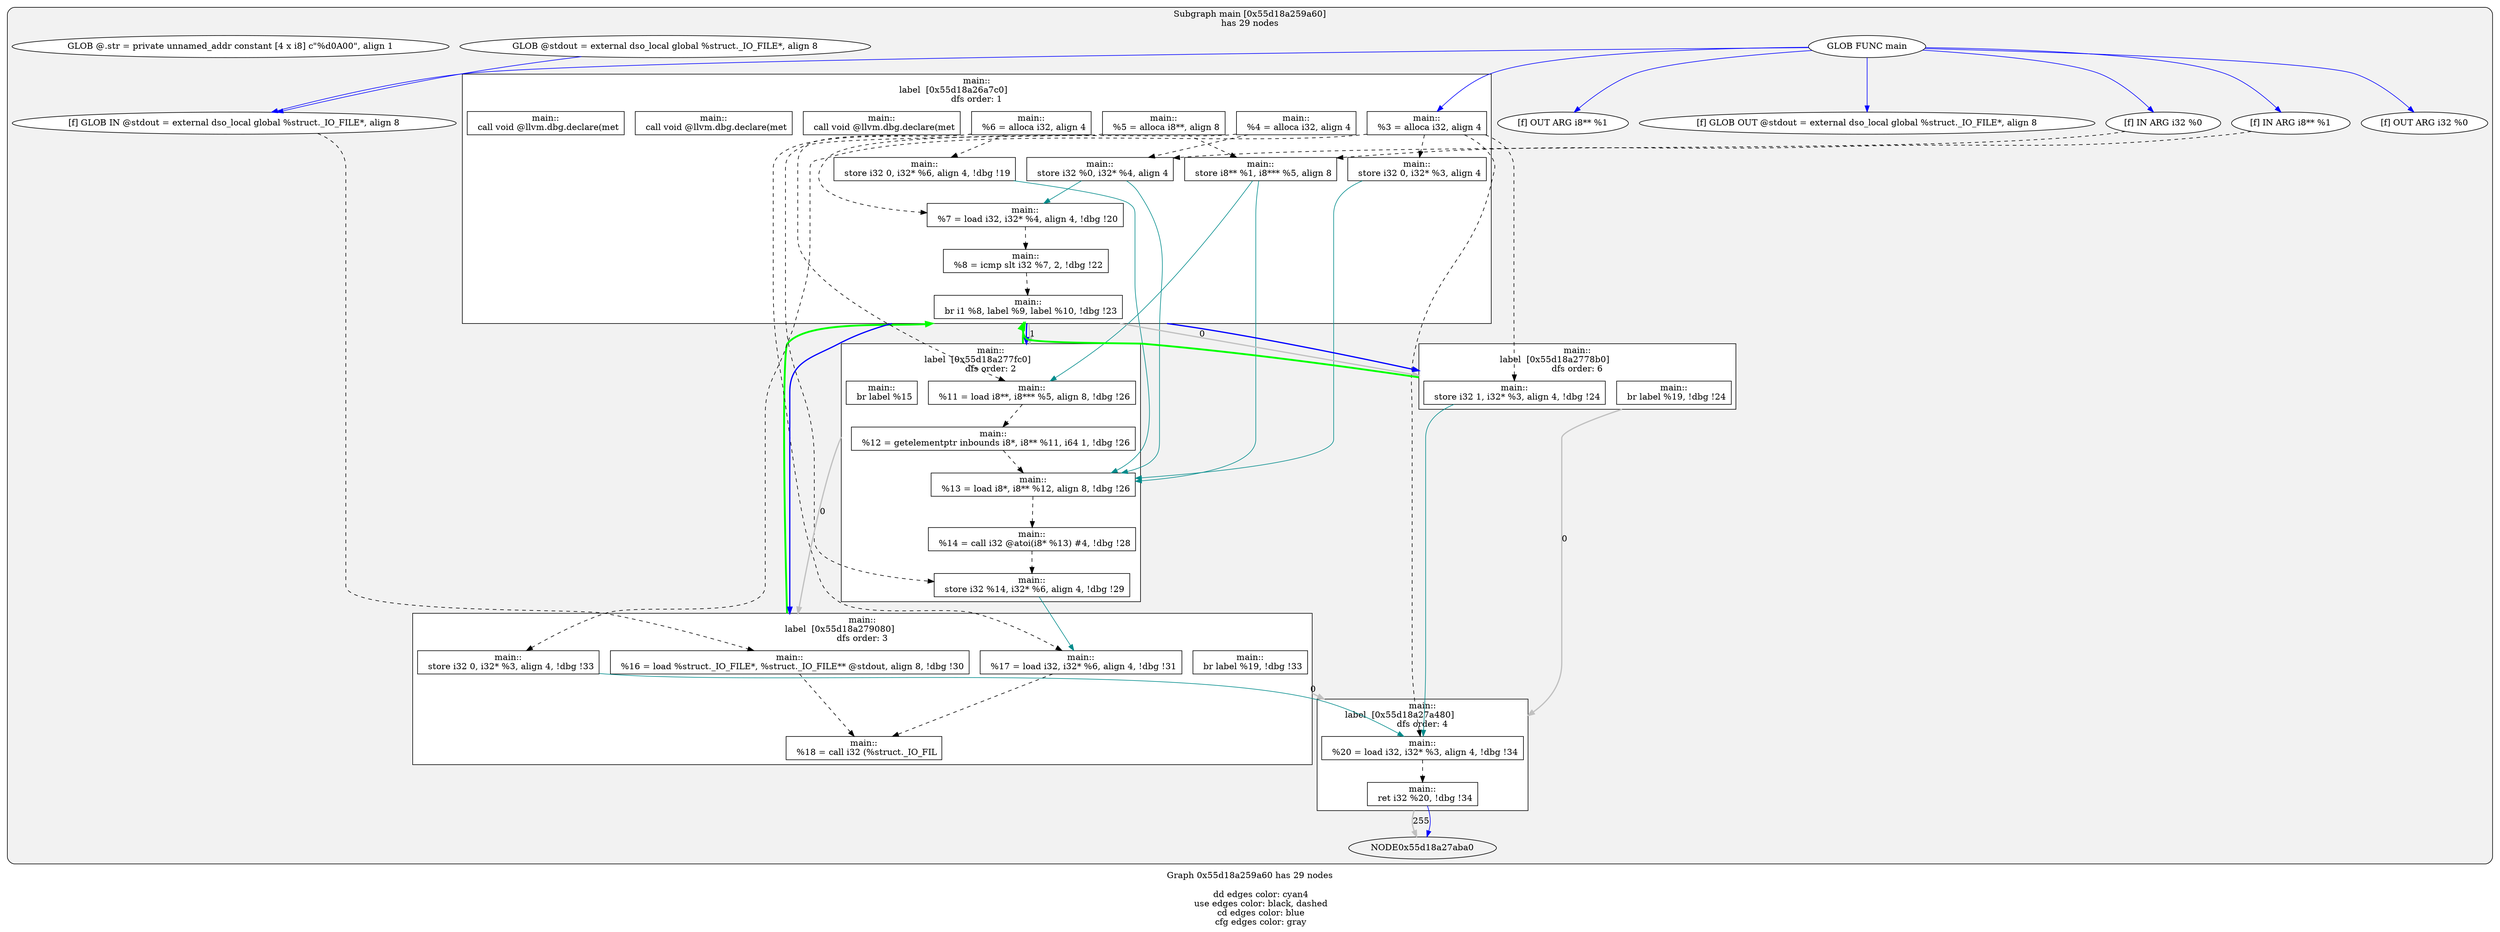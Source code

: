 digraph "DependenceGraph" {
	compound=true label="Graph 0x55d18a259a60 has 29 nodes\n
	dd edges color: cyan4
	use edges color: black, dashed
	cd edges color: blue
	cfg edges color: gray"

	/* subgraph 0x55d18a259a60 nodes */
	subgraph cluster_0x55d18a259a60 {
		style="filled, rounded" fillcolor=gray95
		label="Subgraph main [0x55d18a259a60]\nhas 29 nodes
"
		NODE0x55d18a274f50 [label="[f] IN ARG i32 %0" style=filled fillcolor=white]
		/* -- node 0x55d18a268120
		 * ------------------------------------------- */
		/* DD edges */
		/* USE edges */
		NODE0x55d18a274f50 -> NODE0x55d18a2763b0 [color="black" rank=max style="dashed"]
		/* CD edges */
		/* ID edges */
		NODE0x55d18a275150 [label="[f] OUT ARG i32 %0" style=filled fillcolor=white]
		/* -- node 0x55d18a268120
		 * ------------------------------------------- */
		/* DD edges */
		/* USE edges */
		/* CD edges */
		/* ID edges */
		NODE0x55d18a2753d0 [label="[f] IN ARG i8** %1" style=filled fillcolor=white]
		/* -- node 0x55d18a268148
		 * ------------------------------------------- */
		/* DD edges */
		/* USE edges */
		NODE0x55d18a2753d0 -> NODE0x55d18a276830 [color="black" rank=max style="dashed"]
		/* CD edges */
		/* ID edges */
		NODE0x55d18a2755d0 [label="[f] OUT ARG i8** %1" style=filled fillcolor=white]
		/* -- node 0x55d18a268148
		 * ------------------------------------------- */
		/* DD edges */
		/* USE edges */
		/* CD edges */
		/* ID edges */
		NODE0x55d18a2794f0 [label="[f] GLOB IN @stdout = external dso_local global %struct._IO_FILE*, align 8" style=filled fillcolor=white]
		/* -- node 0x55d18a261d00
		 * ------------------------------------------- */
		/* DD edges */
		/* USE edges */
		NODE0x55d18a2794f0 -> NODE0x55d18a279290 [color="black" rank=max style="dashed"]
		/* CD edges */
		/* ID edges */
		NODE0x55d18a2796f0 [label="[f] GLOB OUT @stdout = external dso_local global %struct._IO_FILE*, align 8" style=filled fillcolor=white]
		/* -- node 0x55d18a261d00
		 * ------------------------------------------- */
		/* DD edges */
		/* USE edges */
		/* CD edges */
		/* ID edges */
		/* Basic Block main::
label  [0x55d18a26a7c0] */
		subgraph cluster_bb_0x55d18a26a7c0 {
			style=filled fillcolor=white
			label="main::
label  [0x55d18a26a7c0]		\ndfs order: 1"
			NODE0x55d18a275850 [shape=rect label="0x55d18a262240"]
			NODE0x55d18a275ab0 [shape=rect label="0x55d18a2621a0"]
			NODE0x55d18a275d10 [shape=rect label="0x55d18a262130"]
			NODE0x55d18a275f70 [shape=rect label="0x55d18a262090"]
			NODE0x55d18a276170 [shape=rect label="0x55d18a2698c0"]
			NODE0x55d18a2763b0 [shape=rect label="0x55d18a269950"]
			NODE0x55d18a2765f0 [shape=rect label="0x55d18a258d50"]
			NODE0x55d18a276830 [shape=rect label="0x55d18a269a10"]
			NODE0x55d18a276a70 [shape=rect label="0x55d18a20c8f0"]
			NODE0x55d18a276cb0 [shape=rect label="0x55d18a201340"]
			NODE0x55d18a276ef0 [shape=rect label="0x55d18a269bc0"]
			NODE0x55d18a277150 [shape=rect label="0x55d18a269c30"]
			NODE0x55d18a2773b0 [shape=rect label="0x55d18a269cf0"]
			NODE0x55d18a277610 [shape=rect label="0x55d18a269dd0"]
		} /* cluster_bb_0x55d18a26a7c0 */

		/* Basic Block main::
label  [0x55d18a2778b0] */
		subgraph cluster_bb_0x55d18a2778b0 {
			style=filled fillcolor=white
			label="main::
label  [0x55d18a2778b0]		\ndfs order: 6"
			NODE0x55d18a277ac0 [shape=rect label="0x55d18a269e90"]
			NODE0x55d18a277d20 [shape=rect label="0x55d18a269f30"]
		} /* cluster_bb_0x55d18a2778b0 */

		/* Basic Block main::
label  [0x55d18a277fc0] */
		subgraph cluster_bb_0x55d18a277fc0 {
			style=filled fillcolor=white
			label="main::
label  [0x55d18a277fc0]		\ndfs order: 2"
			NODE0x55d18a2781d0 [shape=rect label="0x55d18a269fa0"]
			NODE0x55d18a278430 [shape=rect label="0x55d18a26a060"]
			NODE0x55d18a278690 [shape=rect label="0x55d18a26a0e0"]
			NODE0x55d18a2788f0 [shape=rect label="0x55d18a26a170"]
			NODE0x55d18a278b80 [shape=rect label="0x55d18a26a240"]
			NODE0x55d18a278de0 [shape=rect label="0x55d18a26a2e0"]
		} /* cluster_bb_0x55d18a277fc0 */

		/* Basic Block main::
label  [0x55d18a279080] */
		subgraph cluster_bb_0x55d18a279080 {
			style=filled fillcolor=white
			label="main::
label  [0x55d18a279080]		\ndfs order: 3"
			NODE0x55d18a279290 [shape=rect label="0x55d18a26a350"]
			NODE0x55d18a279a90 [shape=rect label="0x55d18a26a3f0"]
			NODE0x55d18a279cf0 [shape=rect label="0x55d18a26a4f0"]
			NODE0x55d18a279f80 [shape=rect label="0x55d18a26a5c0"]
			NODE0x55d18a27a1e0 [shape=rect label="0x55d18a26a660"]
		} /* cluster_bb_0x55d18a279080 */

		/* Basic Block main::
label  [0x55d18a27a480] */
		subgraph cluster_bb_0x55d18a27a480 {
			style=filled fillcolor=white
			label="main::
label  [0x55d18a27a480]		\ndfs order: 4"
			NODE0x55d18a27a690 [shape=rect label="0x55d18a26a6d0"]
			NODE0x55d18a27a8f0 [shape=rect label="0x55d18a26a770"]
		} /* cluster_bb_0x55d18a27a480 */

	NODE0x55d18a277610 -> NODE0x55d18a277ac0 [penwidth=2 label="0"  ltail=cluster_bb_0x55d18a26a7c0  lhead=cluster_bb_0x55d18a2778b0  color="gray"]
	NODE0x55d18a277610 -> NODE0x55d18a2781d0 [penwidth=2 label="1"  ltail=cluster_bb_0x55d18a26a7c0  lhead=cluster_bb_0x55d18a277fc0  color="gray"]
	NODE0x55d18a277610 -> NODE0x55d18a277ac0 [penwidth=2 color=blue  ltail=cluster_bb_0x55d18a26a7c0  lhead=cluster_bb_0x55d18a2778b0]
	NODE0x55d18a277610 -> NODE0x55d18a2781d0 [penwidth=2 color=blue  ltail=cluster_bb_0x55d18a26a7c0  lhead=cluster_bb_0x55d18a277fc0]
	NODE0x55d18a277610 -> NODE0x55d18a279290 [penwidth=2 color=blue  ltail=cluster_bb_0x55d18a26a7c0  lhead=cluster_bb_0x55d18a279080]
	NODE0x55d18a277d20 -> NODE0x55d18a27a690 [penwidth=2 label="0"  ltail=cluster_bb_0x55d18a2778b0  lhead=cluster_bb_0x55d18a27a480  color="gray"]
	/* post-dominance frontiers */
NODE0x55d18a277ac0 -> NODE0x55d18a277610 [penwidth=3 color=green  ltail=cluster_bb_0x55d18a2778b0  lhead=cluster_bb_0x55d18a26a7c0 constraint=false]
	NODE0x55d18a278de0 -> NODE0x55d18a279290 [penwidth=2 label="0"  ltail=cluster_bb_0x55d18a277fc0  lhead=cluster_bb_0x55d18a279080  color="gray"]
	/* post-dominance frontiers */
NODE0x55d18a2781d0 -> NODE0x55d18a277610 [penwidth=3 color=green  ltail=cluster_bb_0x55d18a277fc0  lhead=cluster_bb_0x55d18a26a7c0 constraint=false]
	NODE0x55d18a27a1e0 -> NODE0x55d18a27a690 [penwidth=2 label="0"  ltail=cluster_bb_0x55d18a279080  lhead=cluster_bb_0x55d18a27a480  color="gray"]
	/* post-dominance frontiers */
NODE0x55d18a279290 -> NODE0x55d18a277610 [penwidth=3 color=green  ltail=cluster_bb_0x55d18a279080  lhead=cluster_bb_0x55d18a26a7c0 constraint=false]
	NODE0x55d18a27a8f0 -> NODE0x55d18a27aba0 [penwidth=2 label="255"  ltail=cluster_bb_0x55d18a27a480  lhead=cluster_bb_0x55d18a27ada0  color="gray"]
		NODE0x55d18a276cb0 [label="main::
  call void @llvm.dbg.declare(met" labelURL="skeleton.c:6:9" style=filled fillcolor=white]
		/* -- node 0x55d18a201340
		 * ------------------------------------------- */
		/* DD edges */
		/* USE edges */
		/* CD edges */
		/* ID edges */
		NODE0x55d18a276a70 [label="main::
  call void @llvm.dbg.declare(met" labelURL="skeleton.c:4:26" style=filled fillcolor=white]
		/* -- node 0x55d18a20c8f0
		 * ------------------------------------------- */
		/* DD edges */
		/* USE edges */
		/* CD edges */
		/* ID edges */
		NODE0x55d18a2765f0 [label="main::
  call void @llvm.dbg.declare(met" labelURL="skeleton.c:4:14" style=filled fillcolor=white]
		/* -- node 0x55d18a258d50
		 * ------------------------------------------- */
		/* DD edges */
		/* USE edges */
		/* CD edges */
		/* ID edges */
		NODE0x55d18a275f70 [label="main::
  %6 = alloca i32, align 4" style=filled fillcolor=white]
		/* -- node 0x55d18a262090
		 * ------------------------------------------- */
		/* DD edges */
		/* USE edges */
		NODE0x55d18a275f70 -> NODE0x55d18a276ef0 [color="black" rank=max style="dashed"]
		NODE0x55d18a275f70 -> NODE0x55d18a278b80 [color="black" rank=max style="dashed"]
		NODE0x55d18a275f70 -> NODE0x55d18a279a90 [color="black" rank=max style="dashed"]
		/* CD edges */
		/* ID edges */
		NODE0x55d18a275d10 [label="main::
  %5 = alloca i8**, align 8" style=filled fillcolor=white]
		/* -- node 0x55d18a262130
		 * ------------------------------------------- */
		/* DD edges */
		/* USE edges */
		NODE0x55d18a275d10 -> NODE0x55d18a276830 [color="black" rank=max style="dashed"]
		NODE0x55d18a275d10 -> NODE0x55d18a2781d0 [color="black" rank=max style="dashed"]
		/* CD edges */
		/* ID edges */
		NODE0x55d18a275ab0 [label="main::
  %4 = alloca i32, align 4" style=filled fillcolor=white]
		/* -- node 0x55d18a2621a0
		 * ------------------------------------------- */
		/* DD edges */
		/* USE edges */
		NODE0x55d18a275ab0 -> NODE0x55d18a2763b0 [color="black" rank=max style="dashed"]
		NODE0x55d18a275ab0 -> NODE0x55d18a277150 [color="black" rank=max style="dashed"]
		/* CD edges */
		/* ID edges */
		NODE0x55d18a275850 [label="main::
  %3 = alloca i32, align 4" style=filled fillcolor=white]
		/* -- node 0x55d18a262240
		 * ------------------------------------------- */
		/* DD edges */
		/* USE edges */
		NODE0x55d18a275850 -> NODE0x55d18a276170 [color="black" rank=max style="dashed"]
		NODE0x55d18a275850 -> NODE0x55d18a277ac0 [color="black" rank=max style="dashed"]
		NODE0x55d18a275850 -> NODE0x55d18a279f80 [color="black" rank=max style="dashed"]
		NODE0x55d18a275850 -> NODE0x55d18a27a690 [color="black" rank=max style="dashed"]
		/* CD edges */
		/* ID edges */
		NODE0x55d18a276170 [label="main::
  store i32 0, i32* %3, align 4" style=filled fillcolor=white]
		/* -- node 0x55d18a2698c0
		 * ------------------------------------------- */
		/* DD edges */
		NODE0x55d18a276170 -> NODE0x55d18a278690 [color="cyan4" rank=max]
		/* USE edges */
		/* CD edges */
		/* ID edges */
		NODE0x55d18a2763b0 [label="main::
  store i32 %0, i32* %4, align 4" style=filled fillcolor=white]
		/* -- node 0x55d18a269950
		 * ------------------------------------------- */
		/* DD edges */
		NODE0x55d18a2763b0 -> NODE0x55d18a277150 [color="cyan4" rank=max]
		NODE0x55d18a2763b0 -> NODE0x55d18a278690 [color="cyan4" rank=max]
		/* USE edges */
		/* CD edges */
		/* ID edges */
		NODE0x55d18a276830 [label="main::
  store i8** %1, i8*** %5, align 8" style=filled fillcolor=white]
		/* -- node 0x55d18a269a10
		 * ------------------------------------------- */
		/* DD edges */
		NODE0x55d18a276830 -> NODE0x55d18a2781d0 [color="cyan4" rank=max]
		NODE0x55d18a276830 -> NODE0x55d18a278690 [color="cyan4" rank=max]
		/* USE edges */
		/* CD edges */
		/* ID edges */
		NODE0x55d18a276ef0 [label="main::
  store i32 0, i32* %6, align 4, !dbg !19" labelURL="skeleton.c:6:9" style=filled fillcolor=white]
		/* -- node 0x55d18a269bc0
		 * ------------------------------------------- */
		/* DD edges */
		NODE0x55d18a276ef0 -> NODE0x55d18a278690 [color="cyan4" rank=max]
		/* USE edges */
		/* CD edges */
		/* ID edges */
		NODE0x55d18a277150 [label="main::
  %7 = load i32, i32* %4, align 4, !dbg !20" labelURL="skeleton.c:8:9" style=filled fillcolor=white]
		/* -- node 0x55d18a269c30
		 * ------------------------------------------- */
		/* DD edges */
		/* USE edges */
		NODE0x55d18a277150 -> NODE0x55d18a2773b0 [color="black" rank=max style="dashed"]
		/* CD edges */
		/* ID edges */
		NODE0x55d18a2773b0 [label="main::
  %8 = icmp slt i32 %7, 2, !dbg !22" labelURL="skeleton.c:8:14" style=filled fillcolor=white]
		/* -- node 0x55d18a269cf0
		 * ------------------------------------------- */
		/* DD edges */
		/* USE edges */
		NODE0x55d18a2773b0 -> NODE0x55d18a277610 [color="black" rank=max style="dashed"]
		/* CD edges */
		/* ID edges */
		NODE0x55d18a277610 [label="main::
  br i1 %8, label %9, label %10, !dbg !23" labelURL="skeleton.c:8:9" style=filled fillcolor=white]
		/* -- node 0x55d18a269dd0
		 * ------------------------------------------- */
		/* DD edges */
		/* USE edges */
		/* CD edges */
		/* ID edges */
		NODE0x55d18a277ac0 [label="main::
  store i32 1, i32* %3, align 4, !dbg !24" labelURL="skeleton.c:9:9" style=filled fillcolor=white]
		/* -- node 0x55d18a269e90
		 * ------------------------------------------- */
		/* DD edges */
		NODE0x55d18a277ac0 -> NODE0x55d18a27a690 [color="cyan4" rank=max]
		/* USE edges */
		/* CD edges */
		/* ID edges */
		NODE0x55d18a277d20 [label="main::
  br label %19, !dbg !24" labelURL="skeleton.c:9:9" style=filled fillcolor=white]
		/* -- node 0x55d18a269f30
		 * ------------------------------------------- */
		/* DD edges */
		/* USE edges */
		/* CD edges */
		/* ID edges */
		NODE0x55d18a2781d0 [label="main::
  %11 = load i8**, i8*** %5, align 8, !dbg !26" labelURL="skeleton.c:11:18" style=filled fillcolor=white]
		/* -- node 0x55d18a269fa0
		 * ------------------------------------------- */
		/* DD edges */
		/* USE edges */
		NODE0x55d18a2781d0 -> NODE0x55d18a278430 [color="black" rank=max style="dashed"]
		/* CD edges */
		/* ID edges */
		NODE0x55d18a278430 [label="main::
  %12 = getelementptr inbounds i8*, i8** %11, i64 1, !dbg !26" labelURL="skeleton.c:11:18" style=filled fillcolor=white]
		/* -- node 0x55d18a26a060
		 * ------------------------------------------- */
		/* DD edges */
		/* USE edges */
		NODE0x55d18a278430 -> NODE0x55d18a278690 [color="black" rank=max style="dashed"]
		/* CD edges */
		/* ID edges */
		NODE0x55d18a278690 [label="main::
  %13 = load i8*, i8** %12, align 8, !dbg !26" labelURL="skeleton.c:11:18" style=filled fillcolor=white]
		/* -- node 0x55d18a26a0e0
		 * ------------------------------------------- */
		/* DD edges */
		/* USE edges */
		NODE0x55d18a278690 -> NODE0x55d18a2788f0 [color="black" rank=max style="dashed"]
		/* CD edges */
		/* ID edges */
		NODE0x55d18a2788f0 [label="main::
  %14 = call i32 @atoi(i8* %13) #4, !dbg !28" labelURL="skeleton.c:11:13" style=filled fillcolor=white]
		/* -- node 0x55d18a26a170
		 * ------------------------------------------- */
		/* DD edges */
		/* USE edges */
		NODE0x55d18a2788f0 -> NODE0x55d18a278b80 [color="black" rank=max style="dashed"]
		/* CD edges */
		/* ID edges */
		NODE0x55d18a278b80 [label="main::
  store i32 %14, i32* %6, align 4, !dbg !29" labelURL="skeleton.c:11:11" style=filled fillcolor=white]
		/* -- node 0x55d18a26a240
		 * ------------------------------------------- */
		/* DD edges */
		NODE0x55d18a278b80 -> NODE0x55d18a279a90 [color="cyan4" rank=max]
		/* USE edges */
		/* CD edges */
		/* ID edges */
		NODE0x55d18a278de0 [label="main::
  br label %15" style=filled fillcolor=white]
		/* -- node 0x55d18a26a2e0
		 * ------------------------------------------- */
		/* DD edges */
		/* USE edges */
		/* CD edges */
		/* ID edges */
		NODE0x55d18a279290 [label="main::
  %16 = load %struct._IO_FILE*, %struct._IO_FILE** @stdout, align 8, !dbg !30" labelURL="skeleton.c:14:13" style=filled fillcolor=white]
		/* -- node 0x55d18a26a350
		 * ------------------------------------------- */
		/* DD edges */
		/* USE edges */
		NODE0x55d18a279290 -> NODE0x55d18a279cf0 [color="black" rank=max style="dashed"]
		/* CD edges */
		/* ID edges */
		NODE0x55d18a279a90 [label="main::
  %17 = load i32, i32* %6, align 4, !dbg !31" labelURL="skeleton.c:14:29" style=filled fillcolor=white]
		/* -- node 0x55d18a26a3f0
		 * ------------------------------------------- */
		/* DD edges */
		/* USE edges */
		NODE0x55d18a279a90 -> NODE0x55d18a279cf0 [color="black" rank=max style="dashed"]
		/* CD edges */
		/* ID edges */
		NODE0x55d18a279cf0 [label="main::
  %18 = call i32 (%struct._IO_FIL" labelURL="skeleton.c:14:5" style=filled fillcolor=white]
		/* -- node 0x55d18a26a4f0
		 * ------------------------------------------- */
		/* DD edges */
		/* USE edges */
		/* CD edges */
		/* ID edges */
		NODE0x55d18a279f80 [label="main::
  store i32 0, i32* %3, align 4, !dbg !33" labelURL="skeleton.c:16:2" style=filled fillcolor=white]
		/* -- node 0x55d18a26a5c0
		 * ------------------------------------------- */
		/* DD edges */
		NODE0x55d18a279f80 -> NODE0x55d18a27a690 [color="cyan4" rank=max]
		/* USE edges */
		/* CD edges */
		/* ID edges */
		NODE0x55d18a27a1e0 [label="main::
  br label %19, !dbg !33" labelURL="skeleton.c:16:2" style=filled fillcolor=white]
		/* -- node 0x55d18a26a660
		 * ------------------------------------------- */
		/* DD edges */
		/* USE edges */
		/* CD edges */
		/* ID edges */
		NODE0x55d18a27a690 [label="main::
  %20 = load i32, i32* %3, align 4, !dbg !34" labelURL="skeleton.c:17:1" style=filled fillcolor=white]
		/* -- node 0x55d18a26a6d0
		 * ------------------------------------------- */
		/* DD edges */
		/* USE edges */
		NODE0x55d18a27a690 -> NODE0x55d18a27a8f0 [color="black" rank=max style="dashed"]
		/* CD edges */
		/* ID edges */
		NODE0x55d18a27a8f0 [label="main::
  ret i32 %20, !dbg !34" labelURL="skeleton.c:17:1" style=filled fillcolor=white]
		/* -- node 0x55d18a26a770
		 * ------------------------------------------- */
		/* DD edges */
		/* USE edges */
		/* CD edges */
		NODE0x55d18a27a8f0 -> NODE0x55d18a27aba0 [color="blue"]
		/* ID edges */
		NODE0x55d18a274d10 [label="GLOB FUNC main" style=filled fillcolor=white]
		/* -- node 0x55d18a22f6f8
		 * ------------------------------------------- */
		/* DD edges */
		/* USE edges */
		/* CD edges */
		NODE0x55d18a274d10 -> NODE0x55d18a274f50 [color="blue"]
		NODE0x55d18a274d10 -> NODE0x55d18a275150 [color="blue"]
		NODE0x55d18a274d10 -> NODE0x55d18a2753d0 [color="blue"]
		NODE0x55d18a274d10 -> NODE0x55d18a2755d0 [color="blue"]
		NODE0x55d18a274d10 -> NODE0x55d18a275850 [color="blue"]
		NODE0x55d18a274d10 -> NODE0x55d18a2794f0 [color="blue"]
		NODE0x55d18a274d10 -> NODE0x55d18a2796f0 [color="blue"]
		/* ID edges */
		NODE0x55d18a274850 [label="GLOB @stdout = external dso_local global %struct._IO_FILE*, align 8" style=filled fillcolor=white]
		/* -- node 0x55d18a261d00
		 * ------------------------------------------- */
		/* DD edges */
		/* USE edges */
		/* CD edges */
		NODE0x55d18a274850 -> NODE0x55d18a2794f0 [color="blue"]
		/* ID edges */
		NODE0x55d18a274a90 [label="GLOB @.str = private unnamed_addr constant [4 x i8] c\"%d\0A\00\", align 1" style=filled fillcolor=white]
		/* -- node 0x55d18a261d80
		 * ------------------------------------------- */
		/* DD edges */
		/* USE edges */
		/* CD edges */
		/* ID edges */
	}
}
